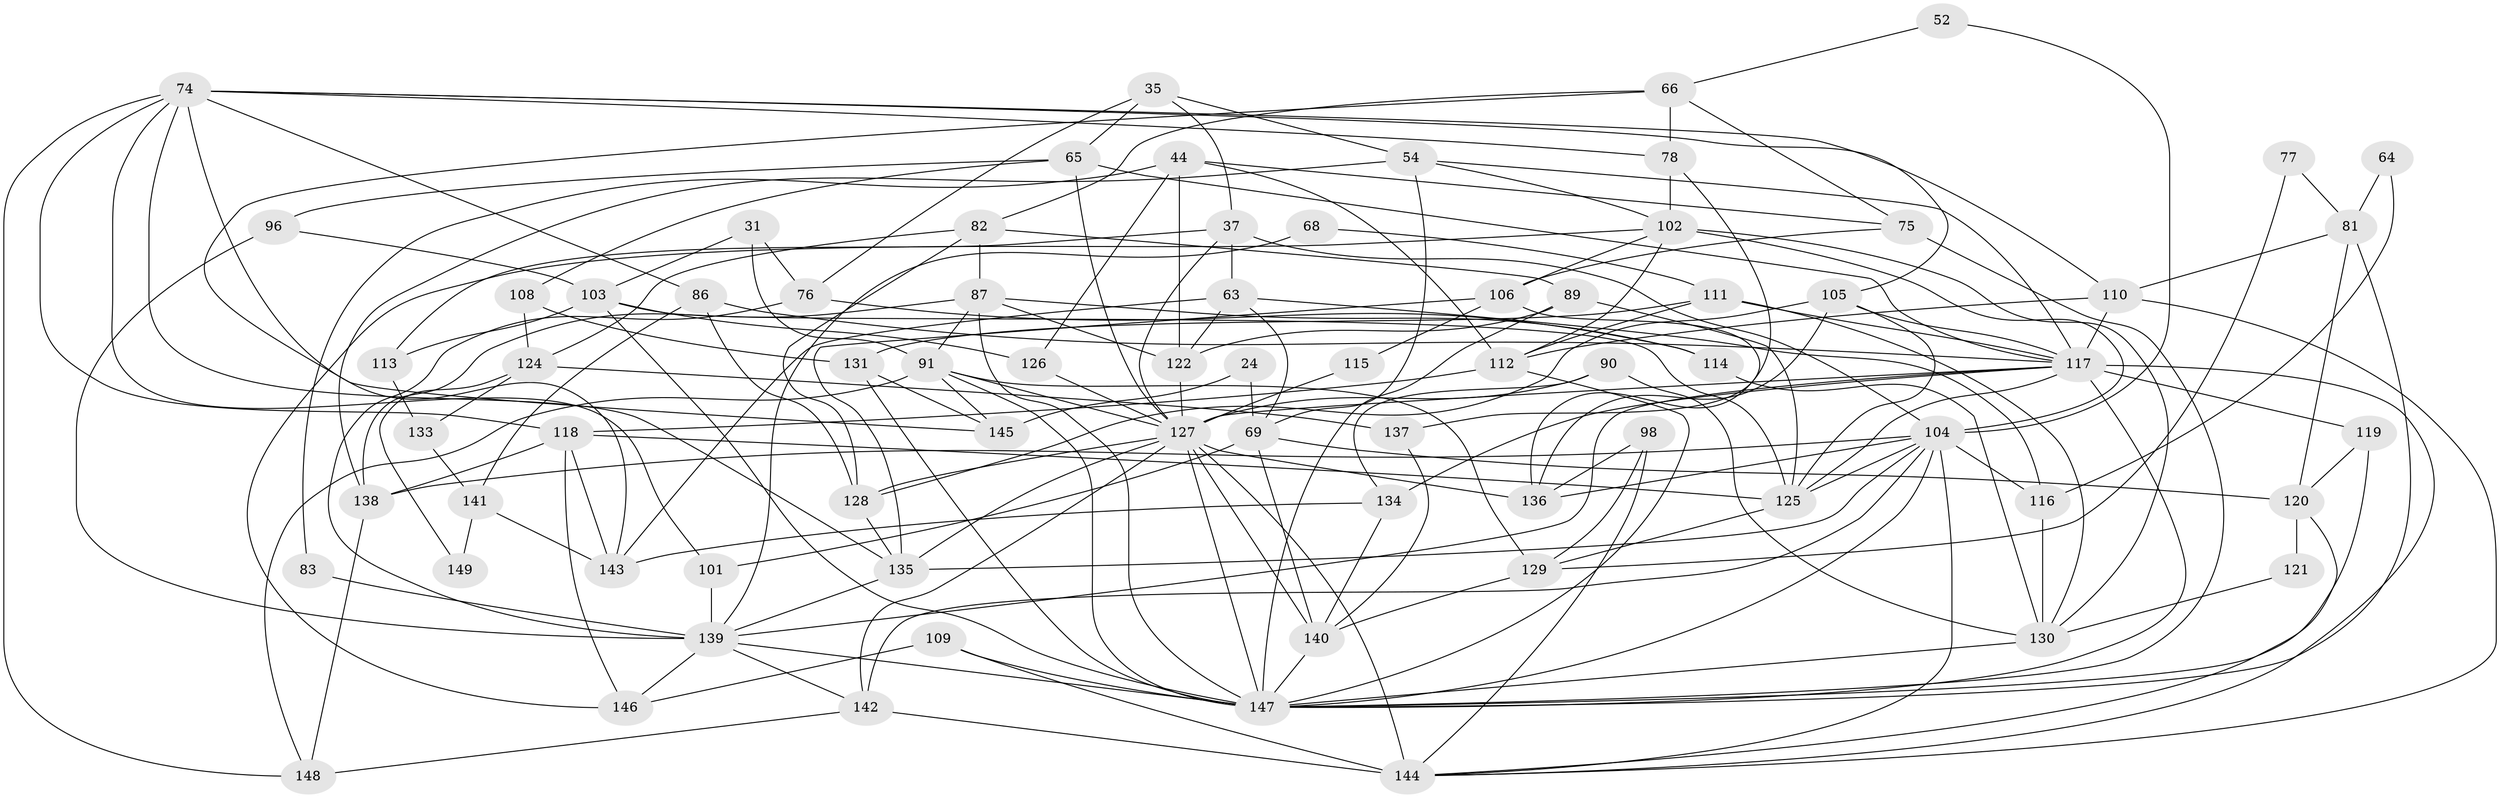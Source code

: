 // original degree distribution, {2: 0.12080536912751678, 3: 0.28187919463087246, 4: 0.2550335570469799, 6: 0.09395973154362416, 5: 0.21476510067114093, 7: 0.020134228187919462, 9: 0.006711409395973154, 8: 0.006711409395973154}
// Generated by graph-tools (version 1.1) at 2025/02/03/05/25 17:02:41]
// undirected, 74 vertices, 183 edges
graph export_dot {
graph [start="1"]
  node [color=gray90,style=filled];
  24;
  31 [super="+9"];
  35;
  37;
  44;
  52;
  54 [super="+45"];
  63 [super="+1"];
  64;
  65;
  66;
  68;
  69 [super="+42+29"];
  74 [super="+51+60"];
  75;
  76;
  77;
  78;
  81;
  82;
  83;
  86 [super="+43"];
  87 [super="+79"];
  89 [super="+30+40"];
  90;
  91 [super="+67"];
  96;
  98;
  101;
  102 [super="+56"];
  103;
  104 [super="+14+46+80+72"];
  105 [super="+71"];
  106;
  108;
  109;
  110 [super="+39"];
  111;
  112 [super="+70"];
  113;
  114 [super="+49"];
  115;
  116;
  117 [super="+93+100"];
  118 [super="+94"];
  119;
  120 [super="+58"];
  121;
  122 [super="+13+85"];
  124;
  125 [super="+19"];
  126;
  127 [super="+36+107"];
  128 [super="+33"];
  129;
  130 [super="+26+8"];
  131;
  133;
  134;
  135 [super="+11+41"];
  136 [super="+47"];
  137 [super="+22"];
  138;
  139 [super="+20+61+7+57"];
  140 [super="+84"];
  141;
  142 [super="+132+99"];
  143;
  144 [super="+17+88"];
  145;
  146;
  147 [super="+34+27+53+123"];
  148 [super="+55"];
  149;
  24 -- 145;
  24 -- 69;
  31 -- 76;
  31 -- 103;
  31 -- 91;
  35 -- 37;
  35 -- 65;
  35 -- 76;
  35 -- 54;
  37 -- 63;
  37 -- 113;
  37 -- 104;
  37 -- 127;
  44 -- 75;
  44 -- 126;
  44 -- 83;
  44 -- 122 [weight=2];
  44 -- 112;
  52 -- 66;
  52 -- 104;
  54 -- 69 [weight=2];
  54 -- 102;
  54 -- 138;
  54 -- 117 [weight=2];
  63 -- 69;
  63 -- 143;
  63 -- 116;
  63 -- 122;
  64 -- 116;
  64 -- 81;
  65 -- 117;
  65 -- 96;
  65 -- 108;
  65 -- 127;
  66 -- 82;
  66 -- 143;
  66 -- 75;
  66 -- 78;
  68 -- 111;
  68 -- 139;
  69 -- 140 [weight=2];
  69 -- 101;
  69 -- 120;
  74 -- 78;
  74 -- 105;
  74 -- 118;
  74 -- 148;
  74 -- 145;
  74 -- 101;
  74 -- 86;
  74 -- 110;
  74 -- 135;
  75 -- 106;
  75 -- 147;
  76 -- 114 [weight=2];
  76 -- 139;
  77 -- 81;
  77 -- 129;
  78 -- 137;
  78 -- 102;
  81 -- 147;
  81 -- 120;
  81 -- 110;
  82 -- 87;
  82 -- 89;
  82 -- 124;
  82 -- 128;
  83 -- 139 [weight=2];
  86 -- 117 [weight=2];
  86 -- 128;
  86 -- 141;
  87 -- 138;
  87 -- 91 [weight=2];
  87 -- 114 [weight=2];
  87 -- 147;
  87 -- 122;
  89 -- 122;
  89 -- 125;
  89 -- 147 [weight=3];
  90 -- 130;
  90 -- 134;
  90 -- 127 [weight=2];
  91 -- 145;
  91 -- 129;
  91 -- 148;
  91 -- 147 [weight=3];
  91 -- 127;
  96 -- 103;
  96 -- 139;
  98 -- 129;
  98 -- 136;
  98 -- 144;
  101 -- 139 [weight=2];
  102 -- 106 [weight=2];
  102 -- 146;
  102 -- 112;
  102 -- 130;
  102 -- 104;
  103 -- 125 [weight=2];
  103 -- 113;
  103 -- 126;
  103 -- 147 [weight=2];
  104 -- 116;
  104 -- 138;
  104 -- 125;
  104 -- 147 [weight=2];
  104 -- 136;
  104 -- 135 [weight=2];
  104 -- 142;
  104 -- 144;
  105 -- 128;
  105 -- 117;
  105 -- 136;
  105 -- 125;
  106 -- 136;
  106 -- 115;
  106 -- 135;
  108 -- 131;
  108 -- 124;
  109 -- 146;
  109 -- 147;
  109 -- 144;
  110 -- 144;
  110 -- 117;
  110 -- 112;
  111 -- 112;
  111 -- 117 [weight=2];
  111 -- 131;
  111 -- 130;
  112 -- 147;
  112 -- 118;
  113 -- 133;
  114 -- 130;
  115 -- 127;
  116 -- 130 [weight=2];
  117 -- 144 [weight=2];
  117 -- 147;
  117 -- 139;
  117 -- 134;
  117 -- 119;
  117 -- 125;
  117 -- 127;
  118 -- 143;
  118 -- 138;
  118 -- 125 [weight=2];
  118 -- 146;
  119 -- 147;
  119 -- 120;
  120 -- 121;
  120 -- 144;
  121 -- 130 [weight=2];
  122 -- 127 [weight=2];
  124 -- 133;
  124 -- 137;
  124 -- 149;
  125 -- 129;
  126 -- 127;
  127 -- 136;
  127 -- 144 [weight=3];
  127 -- 135 [weight=2];
  127 -- 128;
  127 -- 140;
  127 -- 142;
  127 -- 147 [weight=2];
  128 -- 135 [weight=3];
  129 -- 140;
  130 -- 147 [weight=2];
  131 -- 147;
  131 -- 145;
  133 -- 141;
  134 -- 143;
  134 -- 140;
  135 -- 139;
  137 -- 140;
  138 -- 148;
  139 -- 146;
  139 -- 147;
  139 -- 142 [weight=2];
  140 -- 147 [weight=2];
  141 -- 143;
  141 -- 149;
  142 -- 148;
  142 -- 144 [weight=3];
}
